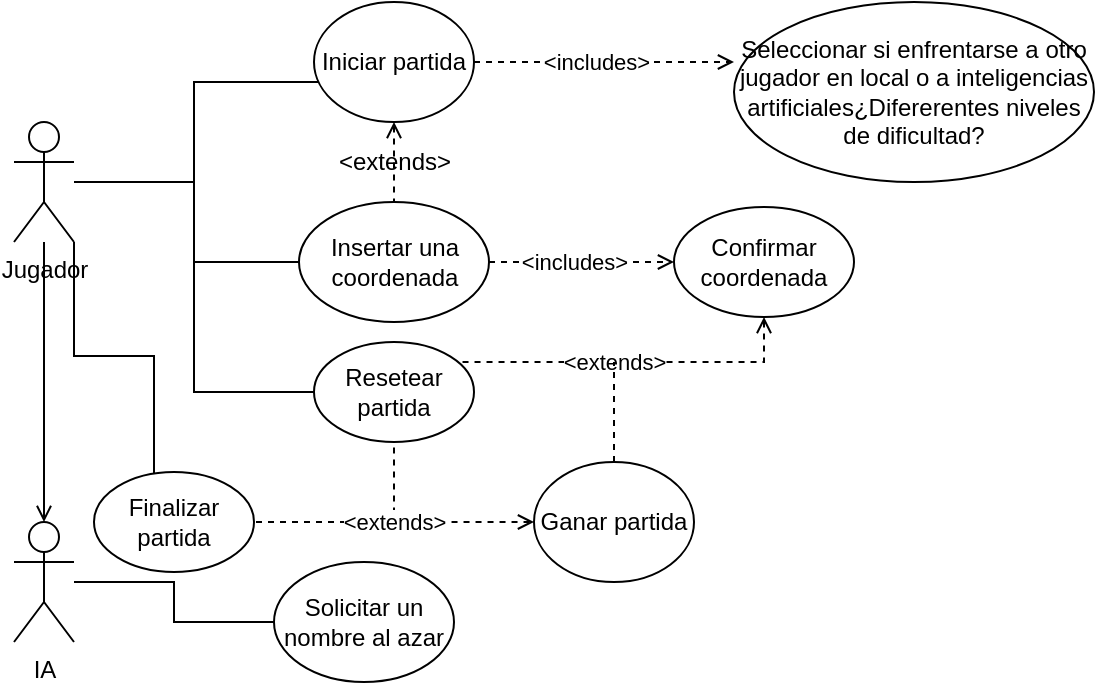 <mxfile version="16.5.1" type="device"><diagram id="-SN9SQjl2wHV7dnpNxaU" name="Página-1"><mxGraphModel dx="868" dy="553" grid="1" gridSize="10" guides="1" tooltips="1" connect="1" arrows="1" fold="1" page="1" pageScale="1" pageWidth="827" pageHeight="1169" math="0" shadow="0"><root><mxCell id="0"/><mxCell id="1" parent="0"/><mxCell id="hRtrnUF7k5YRab8vvSH5-5" style="edgeStyle=orthogonalEdgeStyle;rounded=0;orthogonalLoop=1;jettySize=auto;html=1;endArrow=none;endFill=0;" parent="1" source="hRtrnUF7k5YRab8vvSH5-1" target="hRtrnUF7k5YRab8vvSH5-6" edge="1"><mxGeometry relative="1" as="geometry"><mxPoint x="240" y="70.0" as="targetPoint"/><Array as="points"><mxPoint x="120" y="90"/><mxPoint x="120" y="40"/></Array></mxGeometry></mxCell><mxCell id="hRtrnUF7k5YRab8vvSH5-10" style="edgeStyle=orthogonalEdgeStyle;rounded=0;orthogonalLoop=1;jettySize=auto;html=1;startArrow=none;startFill=0;endArrow=none;endFill=0;" parent="1" source="hRtrnUF7k5YRab8vvSH5-1" target="hRtrnUF7k5YRab8vvSH5-9" edge="1"><mxGeometry relative="1" as="geometry"><Array as="points"><mxPoint x="120" y="90"/><mxPoint x="120" y="130"/></Array></mxGeometry></mxCell><mxCell id="hRtrnUF7k5YRab8vvSH5-16" style="edgeStyle=orthogonalEdgeStyle;rounded=0;orthogonalLoop=1;jettySize=auto;html=1;entryX=0;entryY=0.5;entryDx=0;entryDy=0;startArrow=none;startFill=0;endArrow=none;endFill=0;" parent="1" source="hRtrnUF7k5YRab8vvSH5-1" target="hRtrnUF7k5YRab8vvSH5-15" edge="1"><mxGeometry relative="1" as="geometry"/></mxCell><mxCell id="hRtrnUF7k5YRab8vvSH5-27" style="edgeStyle=orthogonalEdgeStyle;rounded=0;orthogonalLoop=1;jettySize=auto;html=1;startArrow=none;startFill=0;endArrow=none;endFill=0;" parent="1" source="hRtrnUF7k5YRab8vvSH5-1" target="hRtrnUF7k5YRab8vvSH5-22" edge="1"><mxGeometry relative="1" as="geometry"><Array as="points"><mxPoint x="60" y="177"/><mxPoint x="100" y="177"/></Array></mxGeometry></mxCell><mxCell id="hRtrnUF7k5YRab8vvSH5-29" style="edgeStyle=orthogonalEdgeStyle;rounded=0;orthogonalLoop=1;jettySize=auto;html=1;startArrow=none;startFill=0;endArrow=open;endFill=0;entryX=0.5;entryY=0;entryDx=0;entryDy=0;entryPerimeter=0;" parent="1" source="hRtrnUF7k5YRab8vvSH5-1" edge="1" target="hRtrnUF7k5YRab8vvSH5-30"><mxGeometry relative="1" as="geometry"><mxPoint x="45" y="240" as="targetPoint"/></mxGeometry></mxCell><object label="Jugador" id="hRtrnUF7k5YRab8vvSH5-1"><mxCell style="shape=umlActor;verticalLabelPosition=bottom;verticalAlign=top;html=1;outlineConnect=0;" parent="1" vertex="1"><mxGeometry x="30" y="60" width="30" height="60" as="geometry"/></mxCell></object><mxCell id="hRtrnUF7k5YRab8vvSH5-7" style="edgeStyle=orthogonalEdgeStyle;rounded=0;orthogonalLoop=1;jettySize=auto;html=1;endArrow=none;endFill=0;dashed=1;startArrow=open;startFill=0;" parent="1" source="hRtrnUF7k5YRab8vvSH5-6" edge="1"><mxGeometry relative="1" as="geometry"><mxPoint x="220" y="100" as="targetPoint"/></mxGeometry></mxCell><mxCell id="hRtrnUF7k5YRab8vvSH5-25" style="edgeStyle=orthogonalEdgeStyle;rounded=0;orthogonalLoop=1;jettySize=auto;html=1;dashed=1;startArrow=none;startFill=0;endArrow=open;endFill=0;" parent="1" source="hRtrnUF7k5YRab8vvSH5-6" edge="1"><mxGeometry relative="1" as="geometry"><mxPoint x="390" y="30.0" as="targetPoint"/></mxGeometry></mxCell><mxCell id="hRtrnUF7k5YRab8vvSH5-28" value="&amp;lt;includes&amp;gt;" style="edgeLabel;html=1;align=center;verticalAlign=middle;resizable=0;points=[];" parent="hRtrnUF7k5YRab8vvSH5-25" vertex="1" connectable="0"><mxGeometry x="-0.274" relative="1" as="geometry"><mxPoint x="13" as="offset"/></mxGeometry></mxCell><mxCell id="hRtrnUF7k5YRab8vvSH5-6" value="Iniciar partida" style="ellipse;whiteSpace=wrap;html=1;" parent="1" vertex="1"><mxGeometry x="180" width="80" height="60" as="geometry"/></mxCell><mxCell id="hRtrnUF7k5YRab8vvSH5-8" value="&amp;lt;extends&amp;gt;" style="text;html=1;align=center;verticalAlign=middle;resizable=0;points=[];autosize=1;strokeColor=none;fillColor=none;" parent="1" vertex="1"><mxGeometry x="185" y="70" width="70" height="20" as="geometry"/></mxCell><mxCell id="hRtrnUF7k5YRab8vvSH5-11" style="edgeStyle=orthogonalEdgeStyle;rounded=0;orthogonalLoop=1;jettySize=auto;html=1;startArrow=none;startFill=0;endArrow=open;endFill=0;dashed=1;" parent="1" source="hRtrnUF7k5YRab8vvSH5-9" target="hRtrnUF7k5YRab8vvSH5-12" edge="1"><mxGeometry relative="1" as="geometry"><mxPoint x="350" y="130.0" as="targetPoint"/></mxGeometry></mxCell><mxCell id="hRtrnUF7k5YRab8vvSH5-13" value="&amp;lt;includes&amp;gt;" style="edgeLabel;html=1;align=center;verticalAlign=middle;resizable=0;points=[];" parent="hRtrnUF7k5YRab8vvSH5-11" vertex="1" connectable="0"><mxGeometry x="-0.276" y="2" relative="1" as="geometry"><mxPoint x="9" y="2" as="offset"/></mxGeometry></mxCell><mxCell id="hRtrnUF7k5YRab8vvSH5-9" value="Insertar una coordenada&lt;br&gt;" style="ellipse;whiteSpace=wrap;html=1;" parent="1" vertex="1"><mxGeometry x="172.5" y="100" width="95" height="60" as="geometry"/></mxCell><mxCell id="hRtrnUF7k5YRab8vvSH5-14" style="edgeStyle=orthogonalEdgeStyle;rounded=0;orthogonalLoop=1;jettySize=auto;html=1;dashed=1;startArrow=open;startFill=0;endArrow=none;endFill=0;" parent="1" source="hRtrnUF7k5YRab8vvSH5-12" target="hRtrnUF7k5YRab8vvSH5-15" edge="1"><mxGeometry relative="1" as="geometry"><mxPoint x="240" y="180" as="targetPoint"/><Array as="points"><mxPoint x="405" y="180"/></Array></mxGeometry></mxCell><mxCell id="hRtrnUF7k5YRab8vvSH5-17" value="&amp;lt;extends&amp;gt;" style="edgeLabel;html=1;align=center;verticalAlign=middle;resizable=0;points=[];" parent="hRtrnUF7k5YRab8vvSH5-14" vertex="1" connectable="0"><mxGeometry x="-0.203" y="2" relative="1" as="geometry"><mxPoint x="-28" y="-2" as="offset"/></mxGeometry></mxCell><mxCell id="hRtrnUF7k5YRab8vvSH5-12" value="Confirmar coordenada" style="ellipse;whiteSpace=wrap;html=1;" parent="1" vertex="1"><mxGeometry x="360" y="102.5" width="90" height="55" as="geometry"/></mxCell><mxCell id="hRtrnUF7k5YRab8vvSH5-15" value="Resetear partida" style="ellipse;whiteSpace=wrap;html=1;" parent="1" vertex="1"><mxGeometry x="180" y="170" width="80" height="50" as="geometry"/></mxCell><mxCell id="hRtrnUF7k5YRab8vvSH5-18" value="" style="endArrow=none;dashed=1;html=1;rounded=0;" parent="1" edge="1"><mxGeometry width="50" height="50" relative="1" as="geometry"><mxPoint x="330" y="230" as="sourcePoint"/><mxPoint x="330" y="180" as="targetPoint"/></mxGeometry></mxCell><mxCell id="hRtrnUF7k5YRab8vvSH5-20" style="edgeStyle=orthogonalEdgeStyle;rounded=0;orthogonalLoop=1;jettySize=auto;html=1;startArrow=open;startFill=0;endArrow=none;endFill=0;dashed=1;" parent="1" source="hRtrnUF7k5YRab8vvSH5-19" target="hRtrnUF7k5YRab8vvSH5-15" edge="1"><mxGeometry relative="1" as="geometry"/></mxCell><mxCell id="hRtrnUF7k5YRab8vvSH5-19" value="Ganar partida" style="ellipse;whiteSpace=wrap;html=1;" parent="1" vertex="1"><mxGeometry x="290" y="230" width="80" height="60" as="geometry"/></mxCell><mxCell id="hRtrnUF7k5YRab8vvSH5-21" value="" style="endArrow=none;dashed=1;html=1;rounded=0;" parent="1" target="hRtrnUF7k5YRab8vvSH5-22" edge="1"><mxGeometry width="50" height="50" relative="1" as="geometry"><mxPoint x="220" y="260" as="sourcePoint"/><mxPoint x="222.5" y="260" as="targetPoint"/></mxGeometry></mxCell><mxCell id="hRtrnUF7k5YRab8vvSH5-22" value="Finalizar partida" style="ellipse;whiteSpace=wrap;html=1;" parent="1" vertex="1"><mxGeometry x="70" y="235" width="80" height="50" as="geometry"/></mxCell><mxCell id="hRtrnUF7k5YRab8vvSH5-24" value="&amp;lt;extends&amp;gt;" style="edgeLabel;html=1;align=center;verticalAlign=middle;resizable=0;points=[];" parent="1" vertex="1" connectable="0"><mxGeometry x="220.0" y="259.996" as="geometry"/></mxCell><mxCell id="hRtrnUF7k5YRab8vvSH5-26" value="Seleccionar si enfrentarse a otro jugador en local o a inteligencias artificiales¿Difererentes niveles de dificultad?" style="ellipse;whiteSpace=wrap;html=1;" parent="1" vertex="1"><mxGeometry x="390" width="180" height="90" as="geometry"/></mxCell><mxCell id="I0Kl68VQalUpUkxsmBVD-1" style="edgeStyle=orthogonalEdgeStyle;rounded=0;orthogonalLoop=1;jettySize=auto;html=1;endArrow=none;endFill=0;" edge="1" parent="1" source="hRtrnUF7k5YRab8vvSH5-30" target="I0Kl68VQalUpUkxsmBVD-2"><mxGeometry relative="1" as="geometry"><mxPoint x="220" y="300" as="targetPoint"/></mxGeometry></mxCell><mxCell id="hRtrnUF7k5YRab8vvSH5-30" value="IA" style="shape=umlActor;verticalLabelPosition=bottom;verticalAlign=top;html=1;outlineConnect=0;" parent="1" vertex="1"><mxGeometry x="30" y="260" width="30" height="60" as="geometry"/></mxCell><mxCell id="I0Kl68VQalUpUkxsmBVD-2" value="Solicitar un nombre al azar" style="ellipse;whiteSpace=wrap;html=1;" vertex="1" parent="1"><mxGeometry x="160" y="280" width="90" height="60" as="geometry"/></mxCell></root></mxGraphModel></diagram></mxfile>